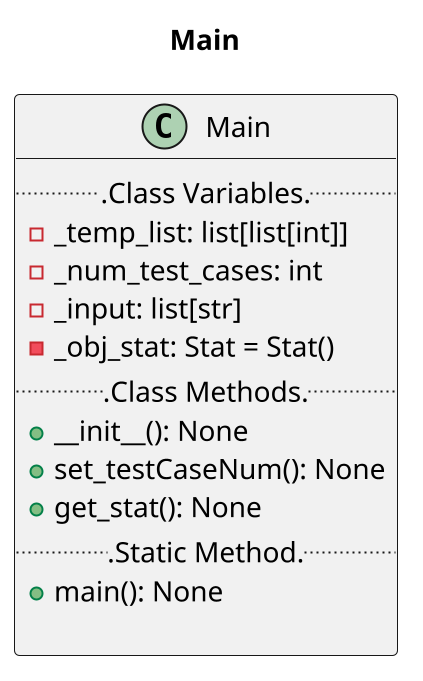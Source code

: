 @startuml main
scale 2
title "Main"
class Main {
    ...Class Variables...
    -_temp_list: list[list[int]]
    -_num_test_cases: int
    -_input: list[str]
    -_obj_stat: Stat = Stat()
    ...Class Methods...
    +__init__(): None
    +set_testCaseNum(): None
    +get_stat(): None
    ...Static Method...
    +main(): None

}
@enduml